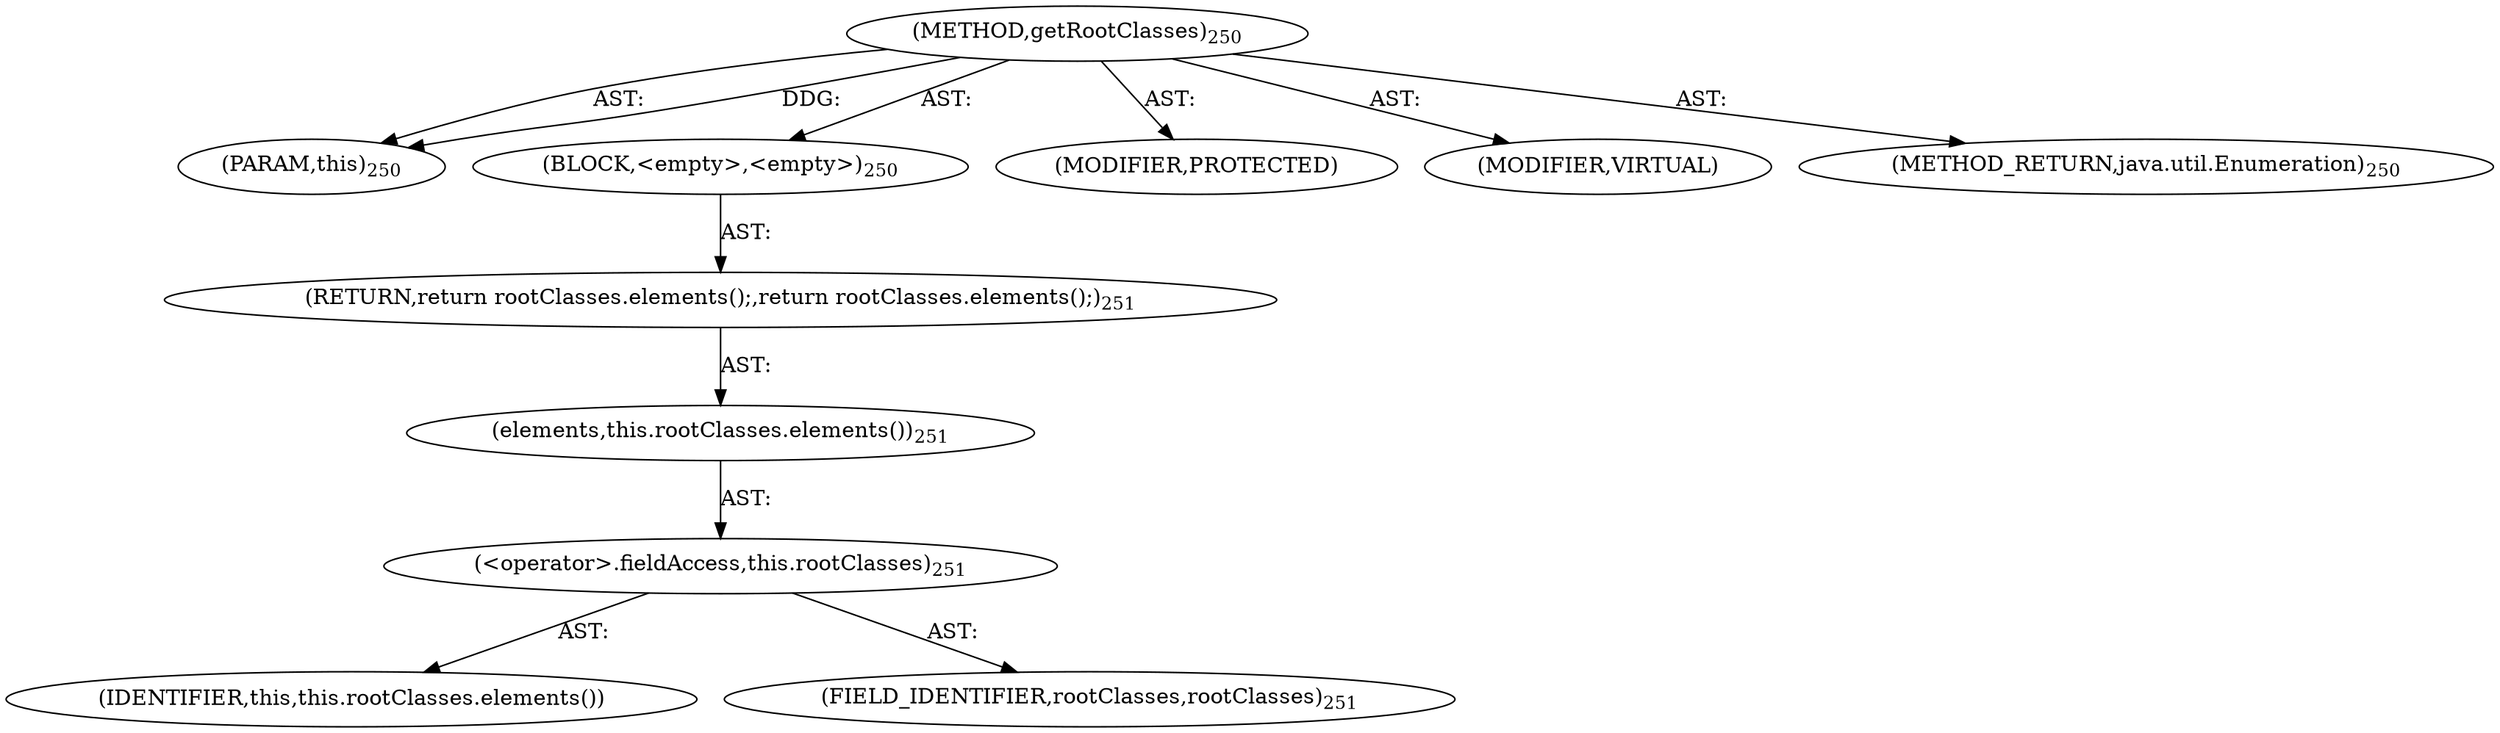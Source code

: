digraph "getRootClasses" {  
"111669149707" [label = <(METHOD,getRootClasses)<SUB>250</SUB>> ]
"115964117011" [label = <(PARAM,this)<SUB>250</SUB>> ]
"25769803795" [label = <(BLOCK,&lt;empty&gt;,&lt;empty&gt;)<SUB>250</SUB>> ]
"146028888071" [label = <(RETURN,return rootClasses.elements();,return rootClasses.elements();)<SUB>251</SUB>> ]
"30064771159" [label = <(elements,this.rootClasses.elements())<SUB>251</SUB>> ]
"30064771160" [label = <(&lt;operator&gt;.fieldAccess,this.rootClasses)<SUB>251</SUB>> ]
"68719476792" [label = <(IDENTIFIER,this,this.rootClasses.elements())> ]
"55834574879" [label = <(FIELD_IDENTIFIER,rootClasses,rootClasses)<SUB>251</SUB>> ]
"133143986207" [label = <(MODIFIER,PROTECTED)> ]
"133143986208" [label = <(MODIFIER,VIRTUAL)> ]
"128849018891" [label = <(METHOD_RETURN,java.util.Enumeration)<SUB>250</SUB>> ]
  "111669149707" -> "115964117011"  [ label = "AST: "] 
  "111669149707" -> "25769803795"  [ label = "AST: "] 
  "111669149707" -> "133143986207"  [ label = "AST: "] 
  "111669149707" -> "133143986208"  [ label = "AST: "] 
  "111669149707" -> "128849018891"  [ label = "AST: "] 
  "25769803795" -> "146028888071"  [ label = "AST: "] 
  "146028888071" -> "30064771159"  [ label = "AST: "] 
  "30064771159" -> "30064771160"  [ label = "AST: "] 
  "30064771160" -> "68719476792"  [ label = "AST: "] 
  "30064771160" -> "55834574879"  [ label = "AST: "] 
  "111669149707" -> "115964117011"  [ label = "DDG: "] 
}
